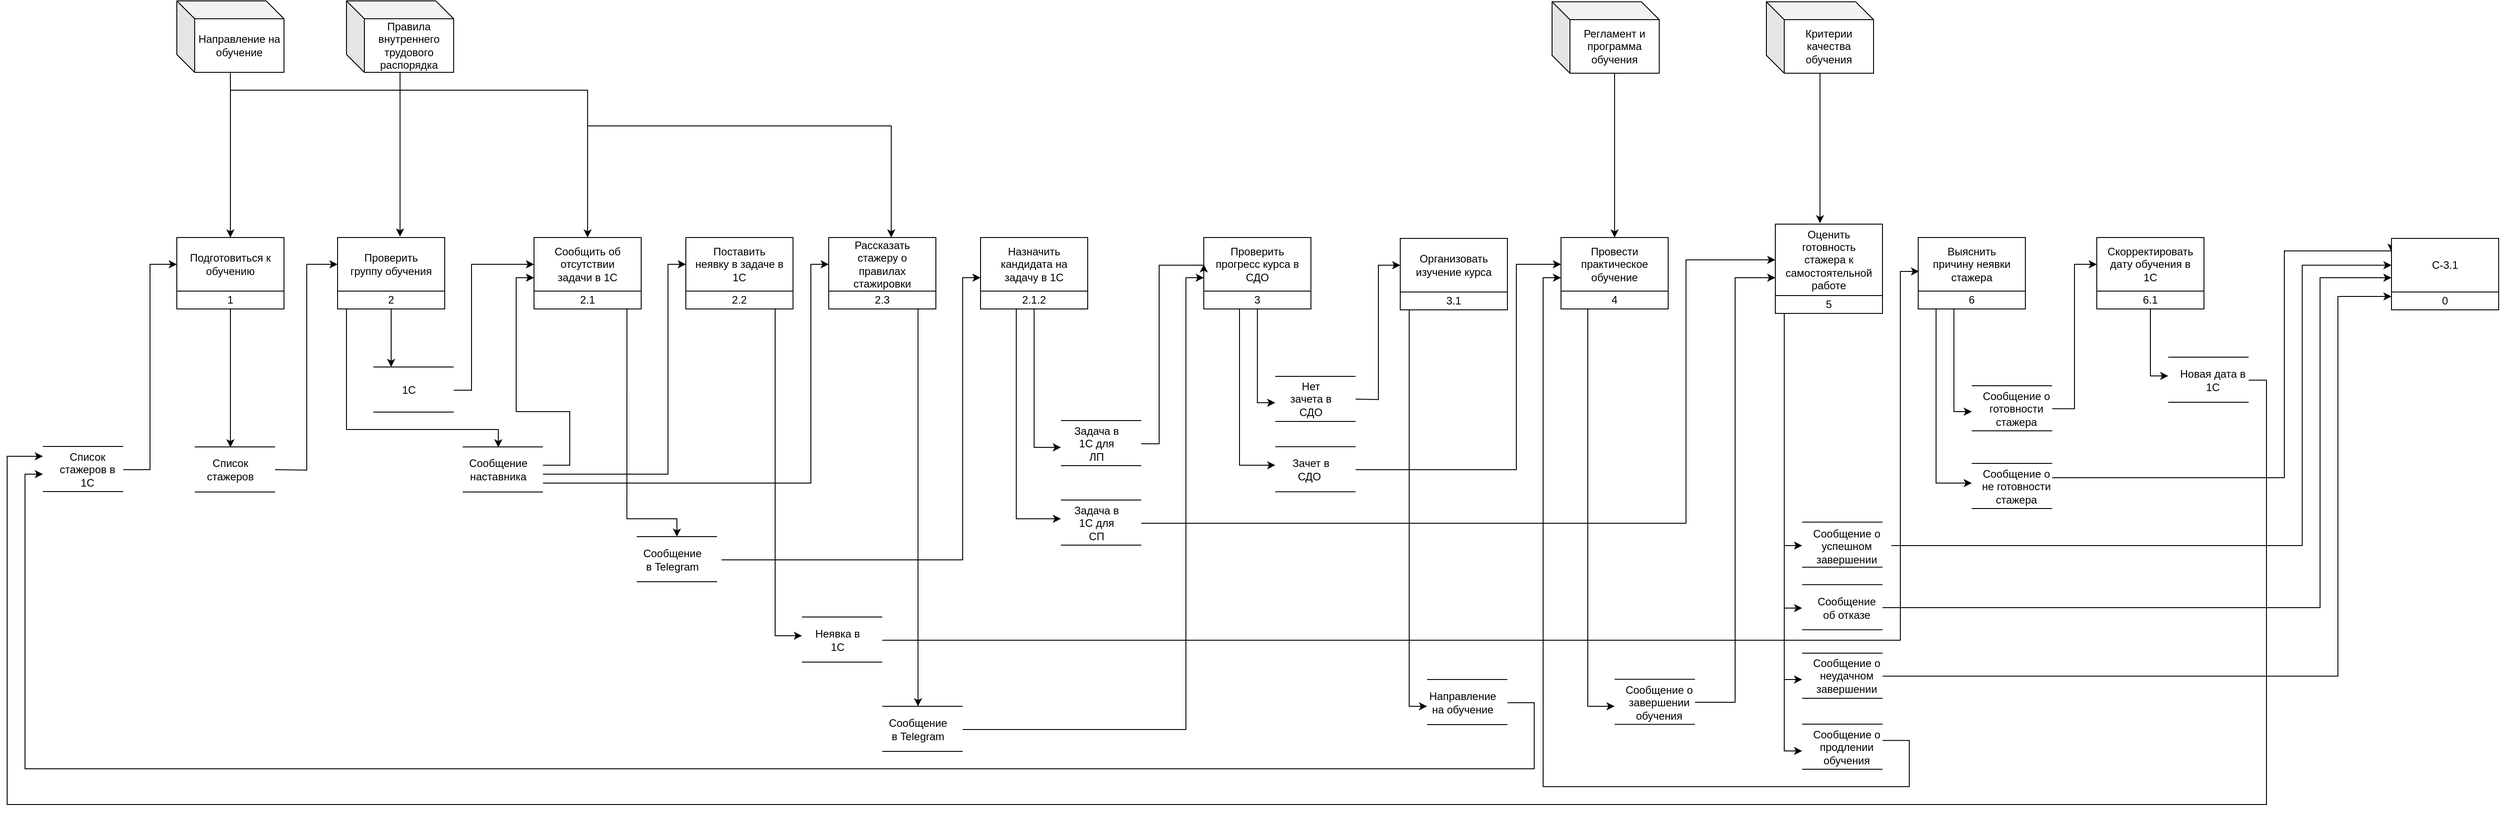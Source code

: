 <mxfile version="16.6.5" type="github">
  <diagram name="Page-1" id="b520641d-4fe3-3701-9064-5fc419738815">
    <mxGraphModel dx="2282" dy="735" grid="1" gridSize="10" guides="1" tooltips="1" connect="1" arrows="1" fold="1" page="1" pageScale="1" pageWidth="1100" pageHeight="850" background="none" math="0" shadow="0">
      <root>
        <mxCell id="0" />
        <mxCell id="1" parent="0" />
        <mxCell id="6F9IR-Z4LZiCtRojtN5O-6" value="" style="edgeStyle=orthogonalEdgeStyle;rounded=0;orthogonalLoop=1;jettySize=auto;html=1;entryX=0.5;entryY=0;entryDx=0;entryDy=0;" parent="1" source="6F9IR-Z4LZiCtRojtN5O-1" target="6F9IR-Z4LZiCtRojtN5O-7" edge="1">
          <mxGeometry relative="1" as="geometry">
            <mxPoint x="150" y="164" as="targetPoint" />
          </mxGeometry>
        </mxCell>
        <mxCell id="6F9IR-Z4LZiCtRojtN5O-1" value="Направление на обучение" style="shape=cube;whiteSpace=wrap;html=1;boundedLbl=1;backgroundOutline=1;darkOpacity=0.05;darkOpacity2=0.1;" parent="1" vertex="1">
          <mxGeometry x="90" y="40" width="120" height="80" as="geometry" />
        </mxCell>
        <mxCell id="6F9IR-Z4LZiCtRojtN5O-7" value="&#xa;&#xa;Подготовиться к&#xa;обучению&#xa;&#xa;" style="whiteSpace=wrap;html=1;" parent="1" vertex="1">
          <mxGeometry x="90" y="305" width="120" height="60" as="geometry" />
        </mxCell>
        <mxCell id="6F9IR-Z4LZiCtRojtN5O-97" value="" style="edgeStyle=orthogonalEdgeStyle;rounded=0;orthogonalLoop=1;jettySize=auto;html=1;" parent="1" source="6F9IR-Z4LZiCtRojtN5O-9" edge="1">
          <mxGeometry relative="1" as="geometry">
            <mxPoint x="150" y="540" as="targetPoint" />
          </mxGeometry>
        </mxCell>
        <mxCell id="6F9IR-Z4LZiCtRojtN5O-9" value="1" style="rounded=0;whiteSpace=wrap;html=1;" parent="1" vertex="1">
          <mxGeometry x="90" y="365" width="120" height="20" as="geometry" />
        </mxCell>
        <mxCell id="6F9IR-Z4LZiCtRojtN5O-10" value="&#xa;&#xa;Проверить&#xa;группу обучения&#xa;&#xa;" style="whiteSpace=wrap;html=1;" parent="1" vertex="1">
          <mxGeometry x="270" y="305" width="120" height="60" as="geometry" />
        </mxCell>
        <mxCell id="6F9IR-Z4LZiCtRojtN5O-117" value="" style="edgeStyle=orthogonalEdgeStyle;rounded=0;orthogonalLoop=1;jettySize=auto;html=1;" parent="1" source="6F9IR-Z4LZiCtRojtN5O-12" edge="1">
          <mxGeometry relative="1" as="geometry">
            <mxPoint x="450" y="540" as="targetPoint" />
            <Array as="points">
              <mxPoint x="280" y="520" />
              <mxPoint x="450" y="520" />
            </Array>
          </mxGeometry>
        </mxCell>
        <mxCell id="6F9IR-Z4LZiCtRojtN5O-123" value="" style="edgeStyle=orthogonalEdgeStyle;rounded=0;orthogonalLoop=1;jettySize=auto;html=1;" parent="1" source="6F9IR-Z4LZiCtRojtN5O-12" edge="1">
          <mxGeometry relative="1" as="geometry">
            <mxPoint x="330" y="450" as="targetPoint" />
          </mxGeometry>
        </mxCell>
        <mxCell id="6F9IR-Z4LZiCtRojtN5O-12" value="2" style="rounded=0;whiteSpace=wrap;html=1;" parent="1" vertex="1">
          <mxGeometry x="270" y="365" width="120" height="20" as="geometry" />
        </mxCell>
        <mxCell id="6F9IR-Z4LZiCtRojtN5O-13" value="&#xa;&#xa;Сообщить об&#xa;отсутствии&#xa;задачи в 1С&#xa;&#xa;" style="whiteSpace=wrap;html=1;" parent="1" vertex="1">
          <mxGeometry x="490" y="305" width="120" height="60" as="geometry" />
        </mxCell>
        <mxCell id="6F9IR-Z4LZiCtRojtN5O-132" value="" style="edgeStyle=orthogonalEdgeStyle;rounded=0;orthogonalLoop=1;jettySize=auto;html=1;exitX=0.867;exitY=0.95;exitDx=0;exitDy=0;exitPerimeter=0;" parent="1" source="6F9IR-Z4LZiCtRojtN5O-14" edge="1">
          <mxGeometry relative="1" as="geometry">
            <mxPoint x="650" y="640" as="targetPoint" />
            <Array as="points">
              <mxPoint x="594" y="620" />
              <mxPoint x="650" y="620" />
            </Array>
          </mxGeometry>
        </mxCell>
        <mxCell id="6F9IR-Z4LZiCtRojtN5O-14" value="2.1" style="rounded=0;whiteSpace=wrap;html=1;" parent="1" vertex="1">
          <mxGeometry x="490" y="365" width="120" height="20" as="geometry" />
        </mxCell>
        <mxCell id="6F9IR-Z4LZiCtRojtN5O-15" value="&#xa;&#xa;Поставить&#xa;неявку в задаче в&#xa;1С&#xa;&#xa;" style="whiteSpace=wrap;html=1;" parent="1" vertex="1">
          <mxGeometry x="660" y="305" width="120" height="60" as="geometry" />
        </mxCell>
        <mxCell id="6F9IR-Z4LZiCtRojtN5O-153" value="" style="edgeStyle=orthogonalEdgeStyle;rounded=0;orthogonalLoop=1;jettySize=auto;html=1;" parent="1" source="6F9IR-Z4LZiCtRojtN5O-16" edge="1">
          <mxGeometry relative="1" as="geometry">
            <mxPoint x="790" y="751" as="targetPoint" />
            <Array as="points">
              <mxPoint x="760" y="751" />
            </Array>
          </mxGeometry>
        </mxCell>
        <mxCell id="6F9IR-Z4LZiCtRojtN5O-16" value="2.2" style="rounded=0;whiteSpace=wrap;html=1;" parent="1" vertex="1">
          <mxGeometry x="660" y="365" width="120" height="20" as="geometry" />
        </mxCell>
        <mxCell id="6F9IR-Z4LZiCtRojtN5O-17" value="&#xa;&#xa;Рассказать&#xa;стажеру о&#xa;правилах&#xa;стажировки&#xa;&#xa;" style="whiteSpace=wrap;html=1;" parent="1" vertex="1">
          <mxGeometry x="820" y="305" width="120" height="60" as="geometry" />
        </mxCell>
        <mxCell id="6F9IR-Z4LZiCtRojtN5O-160" value="" style="edgeStyle=orthogonalEdgeStyle;rounded=0;orthogonalLoop=1;jettySize=auto;html=1;" parent="1" source="6F9IR-Z4LZiCtRojtN5O-18" edge="1">
          <mxGeometry relative="1" as="geometry">
            <mxPoint x="920" y="830" as="targetPoint" />
            <Array as="points">
              <mxPoint x="920" y="445" />
            </Array>
          </mxGeometry>
        </mxCell>
        <mxCell id="6F9IR-Z4LZiCtRojtN5O-18" value="2.3" style="rounded=0;whiteSpace=wrap;html=1;" parent="1" vertex="1">
          <mxGeometry x="820" y="365" width="120" height="20" as="geometry" />
        </mxCell>
        <mxCell id="6F9IR-Z4LZiCtRojtN5O-23" value="" style="edgeStyle=orthogonalEdgeStyle;rounded=0;orthogonalLoop=1;jettySize=auto;html=1;entryX=0.583;entryY=-0.017;entryDx=0;entryDy=0;entryPerimeter=0;" parent="1" source="6F9IR-Z4LZiCtRojtN5O-21" target="6F9IR-Z4LZiCtRojtN5O-10" edge="1">
          <mxGeometry relative="1" as="geometry">
            <mxPoint x="340" y="200" as="targetPoint" />
          </mxGeometry>
        </mxCell>
        <mxCell id="6F9IR-Z4LZiCtRojtN5O-21" value="Правила внутреннего трудового распорядка" style="shape=cube;whiteSpace=wrap;html=1;boundedLbl=1;backgroundOutline=1;darkOpacity=0.05;darkOpacity2=0.1;" parent="1" vertex="1">
          <mxGeometry x="280" y="40" width="120" height="80" as="geometry" />
        </mxCell>
        <mxCell id="6F9IR-Z4LZiCtRojtN5O-29" value="" style="edgeStyle=orthogonalEdgeStyle;rounded=0;orthogonalLoop=1;jettySize=auto;html=1;entryX=0.5;entryY=0;entryDx=0;entryDy=0;" parent="1" target="6F9IR-Z4LZiCtRojtN5O-13" edge="1">
          <mxGeometry relative="1" as="geometry">
            <mxPoint x="150" y="130" as="sourcePoint" />
            <mxPoint x="550" y="140" as="targetPoint" />
            <Array as="points">
              <mxPoint x="150" y="140" />
              <mxPoint x="550" y="140" />
            </Array>
          </mxGeometry>
        </mxCell>
        <mxCell id="6F9IR-Z4LZiCtRojtN5O-36" value="" style="edgeStyle=orthogonalEdgeStyle;rounded=0;orthogonalLoop=1;jettySize=auto;html=1;" parent="1" target="6F9IR-Z4LZiCtRojtN5O-17" edge="1">
          <mxGeometry relative="1" as="geometry">
            <mxPoint x="550" y="180" as="sourcePoint" />
            <mxPoint x="890" y="210" as="targetPoint" />
            <Array as="points">
              <mxPoint x="890" y="300" />
              <mxPoint x="890" y="300" />
            </Array>
          </mxGeometry>
        </mxCell>
        <mxCell id="6F9IR-Z4LZiCtRojtN5O-37" value="Назначить&lt;br&gt;кандидата на&lt;br&gt;задачу в 1С" style="whiteSpace=wrap;html=1;" parent="1" vertex="1">
          <mxGeometry x="990" y="305" width="120" height="60" as="geometry" />
        </mxCell>
        <mxCell id="6F9IR-Z4LZiCtRojtN5O-145" value="" style="edgeStyle=orthogonalEdgeStyle;rounded=0;orthogonalLoop=1;jettySize=auto;html=1;" parent="1" source="6F9IR-Z4LZiCtRojtN5O-40" edge="1">
          <mxGeometry relative="1" as="geometry">
            <mxPoint x="1080" y="540" as="targetPoint" />
            <Array as="points">
              <mxPoint x="1050" y="540" />
            </Array>
          </mxGeometry>
        </mxCell>
        <mxCell id="6F9IR-Z4LZiCtRojtN5O-147" value="" style="edgeStyle=orthogonalEdgeStyle;rounded=0;orthogonalLoop=1;jettySize=auto;html=1;" parent="1" source="6F9IR-Z4LZiCtRojtN5O-40" edge="1">
          <mxGeometry relative="1" as="geometry">
            <mxPoint x="1080" y="620" as="targetPoint" />
            <Array as="points">
              <mxPoint x="1030" y="620" />
            </Array>
          </mxGeometry>
        </mxCell>
        <mxCell id="6F9IR-Z4LZiCtRojtN5O-40" value="2.1.2" style="rounded=0;whiteSpace=wrap;html=1;" parent="1" vertex="1">
          <mxGeometry x="990" y="365" width="120" height="20" as="geometry" />
        </mxCell>
        <mxCell id="6F9IR-Z4LZiCtRojtN5O-45" value="&#xa;&#xa;Выяснить&#xa;причину неявки&#xa;стажера&#xa;&#xa;" style="whiteSpace=wrap;html=1;" parent="1" vertex="1">
          <mxGeometry x="2040" y="305" width="120" height="60" as="geometry" />
        </mxCell>
        <mxCell id="6F9IR-Z4LZiCtRojtN5O-204" value="" style="edgeStyle=orthogonalEdgeStyle;rounded=0;orthogonalLoop=1;jettySize=auto;html=1;" parent="1" source="6F9IR-Z4LZiCtRojtN5O-47" edge="1">
          <mxGeometry relative="1" as="geometry">
            <mxPoint x="2100" y="500" as="targetPoint" />
            <Array as="points">
              <mxPoint x="2080" y="500" />
            </Array>
          </mxGeometry>
        </mxCell>
        <mxCell id="6F9IR-Z4LZiCtRojtN5O-218" value="" style="edgeStyle=orthogonalEdgeStyle;rounded=0;orthogonalLoop=1;jettySize=auto;html=1;" parent="1" source="6F9IR-Z4LZiCtRojtN5O-47" edge="1">
          <mxGeometry relative="1" as="geometry">
            <mxPoint x="2100" y="580" as="targetPoint" />
            <Array as="points">
              <mxPoint x="2060" y="580" />
            </Array>
          </mxGeometry>
        </mxCell>
        <mxCell id="6F9IR-Z4LZiCtRojtN5O-47" value="6" style="rounded=0;whiteSpace=wrap;html=1;" parent="1" vertex="1">
          <mxGeometry x="2040" y="365" width="120" height="20" as="geometry" />
        </mxCell>
        <mxCell id="6F9IR-Z4LZiCtRojtN5O-51" value="Проверить&lt;br&gt;прогресс курса в&lt;br&gt;СДО" style="whiteSpace=wrap;html=1;" parent="1" vertex="1">
          <mxGeometry x="1240" y="305" width="120" height="60" as="geometry" />
        </mxCell>
        <mxCell id="6F9IR-Z4LZiCtRojtN5O-167" value="" style="edgeStyle=orthogonalEdgeStyle;rounded=0;orthogonalLoop=1;jettySize=auto;html=1;" parent="1" source="6F9IR-Z4LZiCtRojtN5O-53" edge="1">
          <mxGeometry relative="1" as="geometry">
            <mxPoint x="1320" y="490" as="targetPoint" />
            <Array as="points">
              <mxPoint x="1300" y="490" />
            </Array>
          </mxGeometry>
        </mxCell>
        <mxCell id="6F9IR-Z4LZiCtRojtN5O-176" value="" style="edgeStyle=orthogonalEdgeStyle;rounded=0;orthogonalLoop=1;jettySize=auto;html=1;" parent="1" source="6F9IR-Z4LZiCtRojtN5O-53" edge="1">
          <mxGeometry relative="1" as="geometry">
            <mxPoint x="1320" y="560" as="targetPoint" />
            <Array as="points">
              <mxPoint x="1280" y="560" />
            </Array>
          </mxGeometry>
        </mxCell>
        <mxCell id="6F9IR-Z4LZiCtRojtN5O-53" value="3" style="rounded=0;whiteSpace=wrap;html=1;" parent="1" vertex="1">
          <mxGeometry x="1240" y="365" width="120" height="20" as="geometry" />
        </mxCell>
        <mxCell id="6F9IR-Z4LZiCtRojtN5O-62" value="&#xa;&#xa;Оценить&#xa;готовность&#xa;стажера к&#xa;самостоятельной&#xa;работе&#xa;&#xa;" style="whiteSpace=wrap;html=1;" parent="1" vertex="1">
          <mxGeometry x="1880" y="290" width="120" height="80" as="geometry" />
        </mxCell>
        <mxCell id="6F9IR-Z4LZiCtRojtN5O-196" value="" style="edgeStyle=orthogonalEdgeStyle;rounded=0;orthogonalLoop=1;jettySize=auto;html=1;" parent="1" source="6F9IR-Z4LZiCtRojtN5O-64" edge="1">
          <mxGeometry relative="1" as="geometry">
            <mxPoint x="1910" y="880" as="targetPoint" />
            <Array as="points">
              <mxPoint x="1890" y="880" />
            </Array>
          </mxGeometry>
        </mxCell>
        <mxCell id="6F9IR-Z4LZiCtRojtN5O-64" value="5" style="rounded=0;whiteSpace=wrap;html=1;" parent="1" vertex="1">
          <mxGeometry x="1880" y="370" width="120" height="20" as="geometry" />
        </mxCell>
        <mxCell id="6F9IR-Z4LZiCtRojtN5O-69" value="" style="edgeStyle=orthogonalEdgeStyle;rounded=0;orthogonalLoop=1;jettySize=auto;html=1;entryX=0.417;entryY=-0.012;entryDx=0;entryDy=0;entryPerimeter=0;" parent="1" source="6F9IR-Z4LZiCtRojtN5O-67" target="6F9IR-Z4LZiCtRojtN5O-62" edge="1">
          <mxGeometry relative="1" as="geometry">
            <mxPoint x="1930" y="211" as="targetPoint" />
          </mxGeometry>
        </mxCell>
        <mxCell id="6F9IR-Z4LZiCtRojtN5O-67" value="Критерии качества обучения" style="shape=cube;whiteSpace=wrap;boundedLbl=1;backgroundOutline=1;darkOpacity=0.05;darkOpacity2=0.1;" parent="1" vertex="1">
          <mxGeometry x="1870" y="41" width="120" height="80" as="geometry" />
        </mxCell>
        <mxCell id="6F9IR-Z4LZiCtRojtN5O-70" value="&#xa;&#xa;Провести&#xa;практическое&#xa;обучение&#xa;&#xa;" style="whiteSpace=wrap;html=1;" parent="1" vertex="1">
          <mxGeometry x="1640" y="305" width="120" height="60" as="geometry" />
        </mxCell>
        <mxCell id="6F9IR-Z4LZiCtRojtN5O-189" value="" style="edgeStyle=orthogonalEdgeStyle;rounded=0;orthogonalLoop=1;jettySize=auto;html=1;" parent="1" source="6F9IR-Z4LZiCtRojtN5O-72" edge="1">
          <mxGeometry relative="1" as="geometry">
            <mxPoint x="1700" y="830" as="targetPoint" />
            <Array as="points">
              <mxPoint x="1670" y="830" />
            </Array>
          </mxGeometry>
        </mxCell>
        <mxCell id="6F9IR-Z4LZiCtRojtN5O-72" value="4" style="rounded=0;whiteSpace=wrap;html=1;" parent="1" vertex="1">
          <mxGeometry x="1640" y="365" width="120" height="20" as="geometry" />
        </mxCell>
        <mxCell id="6F9IR-Z4LZiCtRojtN5O-77" value="" style="edgeStyle=orthogonalEdgeStyle;rounded=0;orthogonalLoop=1;jettySize=auto;html=1;" parent="1" source="6F9IR-Z4LZiCtRojtN5O-75" target="6F9IR-Z4LZiCtRojtN5O-70" edge="1">
          <mxGeometry relative="1" as="geometry">
            <mxPoint x="1690" y="260" as="targetPoint" />
            <Array as="points">
              <mxPoint x="1700" y="170" />
              <mxPoint x="1700" y="170" />
            </Array>
          </mxGeometry>
        </mxCell>
        <mxCell id="6F9IR-Z4LZiCtRojtN5O-75" value="Регламент и программа обучения" style="shape=cube;whiteSpace=wrap;boundedLbl=1;backgroundOutline=1;darkOpacity=0.05;darkOpacity2=0.1;" parent="1" vertex="1">
          <mxGeometry x="1630" y="41" width="120" height="80" as="geometry" />
        </mxCell>
        <mxCell id="6F9IR-Z4LZiCtRojtN5O-78" value="&#xa;&#xa;Организовать&#xa;изучение курса&#xa;&#xa;" style="whiteSpace=wrap;html=1;" parent="1" vertex="1">
          <mxGeometry x="1460" y="306" width="120" height="60" as="geometry" />
        </mxCell>
        <mxCell id="6F9IR-Z4LZiCtRojtN5O-185" value="" style="edgeStyle=orthogonalEdgeStyle;rounded=0;orthogonalLoop=1;jettySize=auto;html=1;" parent="1" source="6F9IR-Z4LZiCtRojtN5O-80" edge="1">
          <mxGeometry relative="1" as="geometry">
            <mxPoint x="1490" y="830" as="targetPoint" />
            <Array as="points">
              <mxPoint x="1470" y="830" />
            </Array>
          </mxGeometry>
        </mxCell>
        <mxCell id="6F9IR-Z4LZiCtRojtN5O-80" value="3.1" style="rounded=0;whiteSpace=wrap;html=1;" parent="1" vertex="1">
          <mxGeometry x="1460" y="366" width="120" height="20" as="geometry" />
        </mxCell>
        <mxCell id="6F9IR-Z4LZiCtRojtN5O-89" value="Скорректировать&lt;br&gt;дату обучения в&lt;br&gt;1С" style="whiteSpace=wrap;html=1;" parent="1" vertex="1">
          <mxGeometry x="2240" y="305" width="120" height="60" as="geometry" />
        </mxCell>
        <mxCell id="6F9IR-Z4LZiCtRojtN5O-220" value="" style="edgeStyle=orthogonalEdgeStyle;rounded=0;orthogonalLoop=1;jettySize=auto;html=1;" parent="1" source="6F9IR-Z4LZiCtRojtN5O-91" edge="1">
          <mxGeometry relative="1" as="geometry">
            <mxPoint x="2320" y="460" as="targetPoint" />
            <Array as="points">
              <mxPoint x="2300" y="460" />
            </Array>
          </mxGeometry>
        </mxCell>
        <mxCell id="6F9IR-Z4LZiCtRojtN5O-91" value="6.1" style="rounded=0;whiteSpace=wrap;html=1;" parent="1" vertex="1">
          <mxGeometry x="2240" y="365" width="120" height="20" as="geometry" />
        </mxCell>
        <mxCell id="6F9IR-Z4LZiCtRojtN5O-98" value="" style="endArrow=none;html=1;rounded=0;" parent="1" edge="1">
          <mxGeometry width="50" height="50" relative="1" as="geometry">
            <mxPoint x="110" y="539.5" as="sourcePoint" />
            <mxPoint x="200" y="539.5" as="targetPoint" />
          </mxGeometry>
        </mxCell>
        <mxCell id="6F9IR-Z4LZiCtRojtN5O-101" value="" style="endArrow=none;html=1;rounded=0;" parent="1" edge="1">
          <mxGeometry width="50" height="50" relative="1" as="geometry">
            <mxPoint x="110" y="590" as="sourcePoint" />
            <mxPoint x="200" y="590" as="targetPoint" />
          </mxGeometry>
        </mxCell>
        <mxCell id="6F9IR-Z4LZiCtRojtN5O-104" value="" style="edgeStyle=orthogonalEdgeStyle;rounded=0;orthogonalLoop=1;jettySize=auto;html=1;entryX=0;entryY=0.5;entryDx=0;entryDy=0;" parent="1" target="6F9IR-Z4LZiCtRojtN5O-10" edge="1">
          <mxGeometry relative="1" as="geometry">
            <mxPoint x="200" y="565" as="sourcePoint" />
            <mxPoint x="230" y="565" as="targetPoint" />
          </mxGeometry>
        </mxCell>
        <mxCell id="6F9IR-Z4LZiCtRojtN5O-102" value="Список стажеров" style="text;html=1;strokeColor=none;fillColor=none;align=center;verticalAlign=middle;whiteSpace=wrap;rounded=0;" parent="1" vertex="1">
          <mxGeometry x="120" y="550" width="60" height="30" as="geometry" />
        </mxCell>
        <mxCell id="6F9IR-Z4LZiCtRojtN5O-107" value="" style="endArrow=none;html=1;rounded=0;" parent="1" edge="1">
          <mxGeometry width="50" height="50" relative="1" as="geometry">
            <mxPoint x="410" y="539.5" as="sourcePoint" />
            <mxPoint x="500" y="539.5" as="targetPoint" />
          </mxGeometry>
        </mxCell>
        <mxCell id="6F9IR-Z4LZiCtRojtN5O-108" value="" style="endArrow=none;html=1;rounded=0;" parent="1" edge="1">
          <mxGeometry width="50" height="50" relative="1" as="geometry">
            <mxPoint x="410" y="590" as="sourcePoint" />
            <mxPoint x="500" y="590" as="targetPoint" />
          </mxGeometry>
        </mxCell>
        <mxCell id="6F9IR-Z4LZiCtRojtN5O-119" value="" style="edgeStyle=orthogonalEdgeStyle;rounded=0;orthogonalLoop=1;jettySize=auto;html=1;entryX=0;entryY=0.5;entryDx=0;entryDy=0;" parent="1" target="6F9IR-Z4LZiCtRojtN5O-17" edge="1">
          <mxGeometry relative="1" as="geometry">
            <mxPoint x="500" y="580" as="sourcePoint" />
            <mxPoint x="880" y="410" as="targetPoint" />
            <Array as="points">
              <mxPoint x="800" y="580" />
              <mxPoint x="800" y="335" />
            </Array>
          </mxGeometry>
        </mxCell>
        <mxCell id="6F9IR-Z4LZiCtRojtN5O-121" value="" style="edgeStyle=orthogonalEdgeStyle;rounded=0;orthogonalLoop=1;jettySize=auto;html=1;entryX=0;entryY=0.5;entryDx=0;entryDy=0;" parent="1" target="6F9IR-Z4LZiCtRojtN5O-15" edge="1">
          <mxGeometry relative="1" as="geometry">
            <mxPoint x="500" y="570" as="sourcePoint" />
            <mxPoint x="430" y="564" as="targetPoint" />
            <Array as="points">
              <mxPoint x="640" y="570" />
              <mxPoint x="640" y="335" />
            </Array>
          </mxGeometry>
        </mxCell>
        <mxCell id="6F9IR-Z4LZiCtRojtN5O-127" value="" style="edgeStyle=orthogonalEdgeStyle;rounded=0;orthogonalLoop=1;jettySize=auto;html=1;entryX=0;entryY=0.75;entryDx=0;entryDy=0;" parent="1" target="6F9IR-Z4LZiCtRojtN5O-13" edge="1">
          <mxGeometry relative="1" as="geometry">
            <mxPoint x="500" y="560" as="sourcePoint" />
            <mxPoint x="580" y="385" as="targetPoint" />
            <Array as="points">
              <mxPoint x="530" y="560" />
              <mxPoint x="530" y="500" />
              <mxPoint x="470" y="500" />
              <mxPoint x="470" y="350" />
            </Array>
          </mxGeometry>
        </mxCell>
        <mxCell id="6F9IR-Z4LZiCtRojtN5O-109" value="Сообщение наставника" style="text;html=1;strokeColor=none;fillColor=none;align=center;verticalAlign=middle;whiteSpace=wrap;rounded=0;" parent="1" vertex="1">
          <mxGeometry x="420" y="550" width="60" height="30" as="geometry" />
        </mxCell>
        <mxCell id="6F9IR-Z4LZiCtRojtN5O-110" value="" style="endArrow=none;html=1;rounded=0;" parent="1" edge="1">
          <mxGeometry width="50" height="50" relative="1" as="geometry">
            <mxPoint x="310" y="450" as="sourcePoint" />
            <mxPoint x="400" y="450" as="targetPoint" />
          </mxGeometry>
        </mxCell>
        <mxCell id="6F9IR-Z4LZiCtRojtN5O-111" value="" style="endArrow=none;html=1;rounded=0;" parent="1" edge="1">
          <mxGeometry width="50" height="50" relative="1" as="geometry">
            <mxPoint x="310" y="500.5" as="sourcePoint" />
            <mxPoint x="400" y="500.5" as="targetPoint" />
          </mxGeometry>
        </mxCell>
        <mxCell id="6F9IR-Z4LZiCtRojtN5O-125" value="" style="edgeStyle=orthogonalEdgeStyle;rounded=0;orthogonalLoop=1;jettySize=auto;html=1;entryX=0;entryY=0.5;entryDx=0;entryDy=0;" parent="1" target="6F9IR-Z4LZiCtRojtN5O-13" edge="1">
          <mxGeometry relative="1" as="geometry">
            <mxPoint x="400" y="476" as="sourcePoint" />
            <mxPoint x="430" y="475.5" as="targetPoint" />
            <Array as="points">
              <mxPoint x="420" y="476" />
              <mxPoint x="420" y="335" />
            </Array>
          </mxGeometry>
        </mxCell>
        <mxCell id="6F9IR-Z4LZiCtRojtN5O-112" value="1С" style="text;html=1;strokeColor=none;fillColor=none;align=center;verticalAlign=middle;whiteSpace=wrap;rounded=0;" parent="1" vertex="1">
          <mxGeometry x="320" y="460.5" width="60" height="30" as="geometry" />
        </mxCell>
        <mxCell id="6F9IR-Z4LZiCtRojtN5O-128" value="" style="endArrow=none;html=1;rounded=0;" parent="1" edge="1">
          <mxGeometry width="50" height="50" relative="1" as="geometry">
            <mxPoint x="605" y="640" as="sourcePoint" />
            <mxPoint x="695" y="640" as="targetPoint" />
          </mxGeometry>
        </mxCell>
        <mxCell id="6F9IR-Z4LZiCtRojtN5O-129" value="" style="endArrow=none;html=1;rounded=0;" parent="1" edge="1">
          <mxGeometry width="50" height="50" relative="1" as="geometry">
            <mxPoint x="605" y="690.5" as="sourcePoint" />
            <mxPoint x="695" y="690.5" as="targetPoint" />
          </mxGeometry>
        </mxCell>
        <mxCell id="6F9IR-Z4LZiCtRojtN5O-135" value="" style="edgeStyle=orthogonalEdgeStyle;rounded=0;orthogonalLoop=1;jettySize=auto;html=1;entryX=0;entryY=0.75;entryDx=0;entryDy=0;" parent="1" target="6F9IR-Z4LZiCtRojtN5O-37" edge="1">
          <mxGeometry relative="1" as="geometry">
            <mxPoint x="700" y="666" as="sourcePoint" />
            <mxPoint x="725" y="665.5" as="targetPoint" />
            <Array as="points">
              <mxPoint x="970" y="666" />
              <mxPoint x="970" y="350" />
            </Array>
          </mxGeometry>
        </mxCell>
        <mxCell id="6F9IR-Z4LZiCtRojtN5O-130" value="Сообщение в Telegram" style="text;html=1;strokeColor=none;fillColor=none;align=center;verticalAlign=middle;whiteSpace=wrap;rounded=0;" parent="1" vertex="1">
          <mxGeometry x="615" y="650.5" width="60" height="30" as="geometry" />
        </mxCell>
        <mxCell id="6F9IR-Z4LZiCtRojtN5O-138" value="" style="endArrow=none;html=1;rounded=0;" parent="1" edge="1">
          <mxGeometry width="50" height="50" relative="1" as="geometry">
            <mxPoint x="1080" y="510" as="sourcePoint" />
            <mxPoint x="1170" y="510" as="targetPoint" />
          </mxGeometry>
        </mxCell>
        <mxCell id="6F9IR-Z4LZiCtRojtN5O-139" value="" style="endArrow=none;html=1;rounded=0;" parent="1" edge="1">
          <mxGeometry width="50" height="50" relative="1" as="geometry">
            <mxPoint x="1080" y="560.5" as="sourcePoint" />
            <mxPoint x="1170" y="560.5" as="targetPoint" />
          </mxGeometry>
        </mxCell>
        <mxCell id="6F9IR-Z4LZiCtRojtN5O-149" value="" style="edgeStyle=orthogonalEdgeStyle;rounded=0;orthogonalLoop=1;jettySize=auto;html=1;entryX=0;entryY=0.5;entryDx=0;entryDy=0;" parent="1" target="6F9IR-Z4LZiCtRojtN5O-51" edge="1">
          <mxGeometry relative="1" as="geometry">
            <mxPoint x="1170" y="536" as="sourcePoint" />
            <mxPoint x="1200" y="535.5" as="targetPoint" />
            <Array as="points">
              <mxPoint x="1190" y="536" />
              <mxPoint x="1190" y="336" />
            </Array>
          </mxGeometry>
        </mxCell>
        <mxCell id="6F9IR-Z4LZiCtRojtN5O-140" value="Задача в 1C для ЛП" style="text;html=1;strokeColor=none;fillColor=none;align=center;verticalAlign=middle;whiteSpace=wrap;rounded=0;" parent="1" vertex="1">
          <mxGeometry x="1090" y="520.5" width="60" height="30" as="geometry" />
        </mxCell>
        <mxCell id="6F9IR-Z4LZiCtRojtN5O-141" value="" style="endArrow=none;html=1;rounded=0;" parent="1" edge="1">
          <mxGeometry width="50" height="50" relative="1" as="geometry">
            <mxPoint x="1080" y="599" as="sourcePoint" />
            <mxPoint x="1170" y="599" as="targetPoint" />
          </mxGeometry>
        </mxCell>
        <mxCell id="6F9IR-Z4LZiCtRojtN5O-142" value="" style="endArrow=none;html=1;rounded=0;" parent="1" edge="1">
          <mxGeometry width="50" height="50" relative="1" as="geometry">
            <mxPoint x="1080" y="649.5" as="sourcePoint" />
            <mxPoint x="1170" y="649.5" as="targetPoint" />
          </mxGeometry>
        </mxCell>
        <mxCell id="6F9IR-Z4LZiCtRojtN5O-151" value="" style="edgeStyle=orthogonalEdgeStyle;rounded=0;orthogonalLoop=1;jettySize=auto;html=1;entryX=0;entryY=0.5;entryDx=0;entryDy=0;" parent="1" target="6F9IR-Z4LZiCtRojtN5O-62" edge="1">
          <mxGeometry relative="1" as="geometry">
            <mxPoint x="1170" y="625" as="sourcePoint" />
            <mxPoint x="1200" y="624.5" as="targetPoint" />
            <Array as="points">
              <mxPoint x="1780" y="625" />
              <mxPoint x="1780" y="330" />
            </Array>
          </mxGeometry>
        </mxCell>
        <mxCell id="6F9IR-Z4LZiCtRojtN5O-143" value="Задача в 1C для СП" style="text;html=1;strokeColor=none;fillColor=none;align=center;verticalAlign=middle;whiteSpace=wrap;rounded=0;" parent="1" vertex="1">
          <mxGeometry x="1090" y="609.5" width="60" height="30" as="geometry" />
        </mxCell>
        <mxCell id="6F9IR-Z4LZiCtRojtN5O-154" value="" style="endArrow=none;html=1;rounded=0;" parent="1" edge="1">
          <mxGeometry width="50" height="50" relative="1" as="geometry">
            <mxPoint x="790" y="730" as="sourcePoint" />
            <mxPoint x="880" y="730" as="targetPoint" />
          </mxGeometry>
        </mxCell>
        <mxCell id="6F9IR-Z4LZiCtRojtN5O-155" value="" style="endArrow=none;html=1;rounded=0;" parent="1" edge="1">
          <mxGeometry width="50" height="50" relative="1" as="geometry">
            <mxPoint x="790" y="780.5" as="sourcePoint" />
            <mxPoint x="880" y="780.5" as="targetPoint" />
          </mxGeometry>
        </mxCell>
        <mxCell id="6F9IR-Z4LZiCtRojtN5O-158" value="" style="edgeStyle=orthogonalEdgeStyle;rounded=0;orthogonalLoop=1;jettySize=auto;html=1;entryX=0.008;entryY=0.633;entryDx=0;entryDy=0;entryPerimeter=0;" parent="1" target="6F9IR-Z4LZiCtRojtN5O-45" edge="1">
          <mxGeometry relative="1" as="geometry">
            <mxPoint x="880" y="756" as="sourcePoint" />
            <mxPoint x="910" y="755.5" as="targetPoint" />
            <Array as="points">
              <mxPoint x="2020" y="756" />
              <mxPoint x="2020" y="343" />
            </Array>
          </mxGeometry>
        </mxCell>
        <mxCell id="6F9IR-Z4LZiCtRojtN5O-156" value="Неявка в 1C" style="text;html=1;strokeColor=none;fillColor=none;align=center;verticalAlign=middle;whiteSpace=wrap;rounded=0;" parent="1" vertex="1">
          <mxGeometry x="800" y="740.5" width="60" height="30" as="geometry" />
        </mxCell>
        <mxCell id="6F9IR-Z4LZiCtRojtN5O-161" value="" style="endArrow=none;html=1;rounded=0;" parent="1" edge="1">
          <mxGeometry width="50" height="50" relative="1" as="geometry">
            <mxPoint x="880" y="830" as="sourcePoint" />
            <mxPoint x="970" y="830" as="targetPoint" />
          </mxGeometry>
        </mxCell>
        <mxCell id="6F9IR-Z4LZiCtRojtN5O-162" value="" style="endArrow=none;html=1;rounded=0;" parent="1" edge="1">
          <mxGeometry width="50" height="50" relative="1" as="geometry">
            <mxPoint x="880" y="880.5" as="sourcePoint" />
            <mxPoint x="970" y="880.5" as="targetPoint" />
          </mxGeometry>
        </mxCell>
        <mxCell id="6F9IR-Z4LZiCtRojtN5O-165" value="" style="edgeStyle=orthogonalEdgeStyle;rounded=0;orthogonalLoop=1;jettySize=auto;html=1;entryX=0;entryY=0.75;entryDx=0;entryDy=0;" parent="1" target="6F9IR-Z4LZiCtRojtN5O-51" edge="1">
          <mxGeometry relative="1" as="geometry">
            <mxPoint x="970" y="856" as="sourcePoint" />
            <mxPoint x="1000" y="855.5" as="targetPoint" />
            <Array as="points">
              <mxPoint x="1220" y="856" />
              <mxPoint x="1220" y="350" />
            </Array>
          </mxGeometry>
        </mxCell>
        <mxCell id="6F9IR-Z4LZiCtRojtN5O-163" value="Сообщение в Telegram" style="text;html=1;strokeColor=none;fillColor=none;align=center;verticalAlign=middle;whiteSpace=wrap;rounded=0;" parent="1" vertex="1">
          <mxGeometry x="890" y="840.5" width="60" height="30" as="geometry" />
        </mxCell>
        <mxCell id="6F9IR-Z4LZiCtRojtN5O-168" value="" style="endArrow=none;html=1;rounded=0;" parent="1" edge="1">
          <mxGeometry width="50" height="50" relative="1" as="geometry">
            <mxPoint x="1320" y="460.5" as="sourcePoint" />
            <mxPoint x="1410" y="460.5" as="targetPoint" />
          </mxGeometry>
        </mxCell>
        <mxCell id="6F9IR-Z4LZiCtRojtN5O-169" value="" style="endArrow=none;html=1;rounded=0;" parent="1" edge="1">
          <mxGeometry width="50" height="50" relative="1" as="geometry">
            <mxPoint x="1320" y="511" as="sourcePoint" />
            <mxPoint x="1410" y="511" as="targetPoint" />
          </mxGeometry>
        </mxCell>
        <mxCell id="6F9IR-Z4LZiCtRojtN5O-178" value="" style="edgeStyle=orthogonalEdgeStyle;rounded=0;orthogonalLoop=1;jettySize=auto;html=1;entryX=0;entryY=0.5;entryDx=0;entryDy=0;" parent="1" target="6F9IR-Z4LZiCtRojtN5O-78" edge="1">
          <mxGeometry relative="1" as="geometry">
            <mxPoint x="1410" y="486" as="sourcePoint" />
            <mxPoint x="1440" y="486" as="targetPoint" />
          </mxGeometry>
        </mxCell>
        <mxCell id="6F9IR-Z4LZiCtRojtN5O-170" value="Нет зачета в СДО" style="text;html=1;strokeColor=none;fillColor=none;align=center;verticalAlign=middle;whiteSpace=wrap;rounded=0;" parent="1" vertex="1">
          <mxGeometry x="1330" y="471" width="60" height="30" as="geometry" />
        </mxCell>
        <mxCell id="6F9IR-Z4LZiCtRojtN5O-172" value="" style="endArrow=none;html=1;rounded=0;" parent="1" edge="1">
          <mxGeometry width="50" height="50" relative="1" as="geometry">
            <mxPoint x="1320" y="539.25" as="sourcePoint" />
            <mxPoint x="1410" y="539.25" as="targetPoint" />
          </mxGeometry>
        </mxCell>
        <mxCell id="6F9IR-Z4LZiCtRojtN5O-173" value="" style="endArrow=none;html=1;rounded=0;" parent="1" edge="1">
          <mxGeometry width="50" height="50" relative="1" as="geometry">
            <mxPoint x="1320" y="589.75" as="sourcePoint" />
            <mxPoint x="1410" y="589.75" as="targetPoint" />
          </mxGeometry>
        </mxCell>
        <mxCell id="6F9IR-Z4LZiCtRojtN5O-180" value="" style="edgeStyle=orthogonalEdgeStyle;rounded=0;orthogonalLoop=1;jettySize=auto;html=1;entryX=0;entryY=0.5;entryDx=0;entryDy=0;" parent="1" target="6F9IR-Z4LZiCtRojtN5O-70" edge="1">
          <mxGeometry relative="1" as="geometry">
            <mxPoint x="1410" y="565" as="sourcePoint" />
            <mxPoint x="1640" y="565" as="targetPoint" />
            <Array as="points">
              <mxPoint x="1590" y="565" />
              <mxPoint x="1590" y="335" />
            </Array>
          </mxGeometry>
        </mxCell>
        <mxCell id="6F9IR-Z4LZiCtRojtN5O-174" value="Зачет в СДО&amp;nbsp;" style="text;html=1;strokeColor=none;fillColor=none;align=center;verticalAlign=middle;whiteSpace=wrap;rounded=0;" parent="1" vertex="1">
          <mxGeometry x="1330" y="549.75" width="60" height="30" as="geometry" />
        </mxCell>
        <mxCell id="6F9IR-Z4LZiCtRojtN5O-181" value="" style="endArrow=none;html=1;rounded=0;" parent="1" edge="1">
          <mxGeometry width="50" height="50" relative="1" as="geometry">
            <mxPoint x="1490" y="800" as="sourcePoint" />
            <mxPoint x="1580" y="800" as="targetPoint" />
          </mxGeometry>
        </mxCell>
        <mxCell id="6F9IR-Z4LZiCtRojtN5O-182" value="" style="endArrow=none;html=1;rounded=0;" parent="1" edge="1">
          <mxGeometry width="50" height="50" relative="1" as="geometry">
            <mxPoint x="1490" y="850.5" as="sourcePoint" />
            <mxPoint x="1580" y="850.5" as="targetPoint" />
          </mxGeometry>
        </mxCell>
        <mxCell id="6F9IR-Z4LZiCtRojtN5O-187" value="" style="edgeStyle=orthogonalEdgeStyle;rounded=0;orthogonalLoop=1;jettySize=auto;html=1;" parent="1" edge="1">
          <mxGeometry relative="1" as="geometry">
            <mxPoint x="1580" y="826" as="sourcePoint" />
            <mxPoint x="-60" y="570" as="targetPoint" />
            <Array as="points">
              <mxPoint x="1610" y="826" />
              <mxPoint x="1610" y="900" />
              <mxPoint x="-80" y="900" />
              <mxPoint x="-80" y="570" />
            </Array>
          </mxGeometry>
        </mxCell>
        <mxCell id="6F9IR-Z4LZiCtRojtN5O-183" value="Направление на обучение" style="text;html=1;strokeColor=none;fillColor=none;align=center;verticalAlign=middle;whiteSpace=wrap;rounded=0;" parent="1" vertex="1">
          <mxGeometry x="1500" y="810.5" width="60" height="30" as="geometry" />
        </mxCell>
        <mxCell id="6F9IR-Z4LZiCtRojtN5O-190" value="" style="endArrow=none;html=1;rounded=0;" parent="1" edge="1">
          <mxGeometry width="50" height="50" relative="1" as="geometry">
            <mxPoint x="1700" y="799.75" as="sourcePoint" />
            <mxPoint x="1790" y="799.75" as="targetPoint" />
          </mxGeometry>
        </mxCell>
        <mxCell id="6F9IR-Z4LZiCtRojtN5O-191" value="" style="endArrow=none;html=1;rounded=0;" parent="1" edge="1">
          <mxGeometry width="50" height="50" relative="1" as="geometry">
            <mxPoint x="1700" y="850.25" as="sourcePoint" />
            <mxPoint x="1790" y="850.25" as="targetPoint" />
          </mxGeometry>
        </mxCell>
        <mxCell id="6F9IR-Z4LZiCtRojtN5O-194" value="" style="edgeStyle=orthogonalEdgeStyle;rounded=0;orthogonalLoop=1;jettySize=auto;html=1;entryX=0;entryY=0.75;entryDx=0;entryDy=0;" parent="1" source="6F9IR-Z4LZiCtRojtN5O-192" target="6F9IR-Z4LZiCtRojtN5O-62" edge="1">
          <mxGeometry relative="1" as="geometry">
            <mxPoint x="1850" y="825.5" as="targetPoint" />
          </mxGeometry>
        </mxCell>
        <mxCell id="6F9IR-Z4LZiCtRojtN5O-192" value="Сообщение о завершении обучения" style="text;html=1;strokeColor=none;fillColor=none;align=center;verticalAlign=middle;whiteSpace=wrap;rounded=0;" parent="1" vertex="1">
          <mxGeometry x="1710" y="810.5" width="80" height="30" as="geometry" />
        </mxCell>
        <mxCell id="6F9IR-Z4LZiCtRojtN5O-198" value="" style="endArrow=none;html=1;rounded=0;" parent="1" edge="1">
          <mxGeometry width="50" height="50" relative="1" as="geometry">
            <mxPoint x="1910" y="850" as="sourcePoint" />
            <mxPoint x="2000" y="850" as="targetPoint" />
          </mxGeometry>
        </mxCell>
        <mxCell id="6F9IR-Z4LZiCtRojtN5O-199" value="" style="endArrow=none;html=1;rounded=0;" parent="1" edge="1">
          <mxGeometry width="50" height="50" relative="1" as="geometry">
            <mxPoint x="1910" y="900.5" as="sourcePoint" />
            <mxPoint x="2000" y="900.5" as="targetPoint" />
          </mxGeometry>
        </mxCell>
        <mxCell id="6F9IR-Z4LZiCtRojtN5O-202" value="" style="edgeStyle=orthogonalEdgeStyle;rounded=0;orthogonalLoop=1;jettySize=auto;html=1;entryX=0;entryY=0.75;entryDx=0;entryDy=0;exitX=1;exitY=0.25;exitDx=0;exitDy=0;" parent="1" source="6F9IR-Z4LZiCtRojtN5O-200" target="6F9IR-Z4LZiCtRojtN5O-70" edge="1">
          <mxGeometry relative="1" as="geometry">
            <mxPoint x="2060" y="825.5" as="targetPoint" />
            <Array as="points">
              <mxPoint x="2030" y="868" />
              <mxPoint x="2030" y="920" />
              <mxPoint x="1620" y="920" />
              <mxPoint x="1620" y="350" />
            </Array>
          </mxGeometry>
        </mxCell>
        <mxCell id="6F9IR-Z4LZiCtRojtN5O-200" value="Сообщение о продлении обучения" style="text;html=1;strokeColor=none;fillColor=none;align=center;verticalAlign=middle;whiteSpace=wrap;rounded=0;" parent="1" vertex="1">
          <mxGeometry x="1920" y="860.75" width="80" height="30" as="geometry" />
        </mxCell>
        <mxCell id="6F9IR-Z4LZiCtRojtN5O-209" value="" style="endArrow=none;html=1;rounded=0;" parent="1" edge="1">
          <mxGeometry width="50" height="50" relative="1" as="geometry">
            <mxPoint x="2100" y="471" as="sourcePoint" />
            <mxPoint x="2190" y="471" as="targetPoint" />
          </mxGeometry>
        </mxCell>
        <mxCell id="6F9IR-Z4LZiCtRojtN5O-210" value="" style="endArrow=none;html=1;rounded=0;" parent="1" edge="1">
          <mxGeometry width="50" height="50" relative="1" as="geometry">
            <mxPoint x="2100" y="521.5" as="sourcePoint" />
            <mxPoint x="2190" y="521.5" as="targetPoint" />
          </mxGeometry>
        </mxCell>
        <mxCell id="6F9IR-Z4LZiCtRojtN5O-216" value="" style="edgeStyle=orthogonalEdgeStyle;rounded=0;orthogonalLoop=1;jettySize=auto;html=1;entryX=0;entryY=0.5;entryDx=0;entryDy=0;" parent="1" source="6F9IR-Z4LZiCtRojtN5O-211" target="6F9IR-Z4LZiCtRojtN5O-89" edge="1">
          <mxGeometry relative="1" as="geometry">
            <mxPoint x="2250" y="496.75" as="targetPoint" />
          </mxGeometry>
        </mxCell>
        <mxCell id="6F9IR-Z4LZiCtRojtN5O-211" value="Сообщение о готовности стажера" style="text;html=1;strokeColor=none;fillColor=none;align=center;verticalAlign=middle;whiteSpace=wrap;rounded=0;" parent="1" vertex="1">
          <mxGeometry x="2110" y="481.75" width="80" height="30" as="geometry" />
        </mxCell>
        <mxCell id="6F9IR-Z4LZiCtRojtN5O-212" value="" style="endArrow=none;html=1;rounded=0;" parent="1" edge="1">
          <mxGeometry width="50" height="50" relative="1" as="geometry">
            <mxPoint x="2100" y="558" as="sourcePoint" />
            <mxPoint x="2190" y="558" as="targetPoint" />
          </mxGeometry>
        </mxCell>
        <mxCell id="6F9IR-Z4LZiCtRojtN5O-213" value="" style="endArrow=none;html=1;rounded=0;" parent="1" edge="1">
          <mxGeometry width="50" height="50" relative="1" as="geometry">
            <mxPoint x="2100" y="608.5" as="sourcePoint" />
            <mxPoint x="2190" y="608.5" as="targetPoint" />
          </mxGeometry>
        </mxCell>
        <mxCell id="6F9IR-Z4LZiCtRojtN5O-228" value="" style="edgeStyle=orthogonalEdgeStyle;rounded=0;orthogonalLoop=1;jettySize=auto;html=1;entryX=0;entryY=0.25;entryDx=0;entryDy=0;" parent="1" source="6F9IR-Z4LZiCtRojtN5O-214" target="6F9IR-Z4LZiCtRojtN5O-229" edge="1">
          <mxGeometry relative="1" as="geometry">
            <mxPoint x="2540" y="584" as="targetPoint" />
            <Array as="points">
              <mxPoint x="2450" y="574" />
              <mxPoint x="2450" y="320" />
            </Array>
          </mxGeometry>
        </mxCell>
        <mxCell id="6F9IR-Z4LZiCtRojtN5O-214" value="Сообщение о не готовности стажера" style="text;html=1;strokeColor=none;fillColor=none;align=center;verticalAlign=middle;whiteSpace=wrap;rounded=0;" parent="1" vertex="1">
          <mxGeometry x="2110" y="568.75" width="80" height="30" as="geometry" />
        </mxCell>
        <mxCell id="6F9IR-Z4LZiCtRojtN5O-221" value="" style="endArrow=none;html=1;rounded=0;" parent="1" edge="1">
          <mxGeometry width="50" height="50" relative="1" as="geometry">
            <mxPoint x="2320" y="439" as="sourcePoint" />
            <mxPoint x="2410" y="439" as="targetPoint" />
          </mxGeometry>
        </mxCell>
        <mxCell id="6F9IR-Z4LZiCtRojtN5O-222" value="" style="endArrow=none;html=1;rounded=0;" parent="1" edge="1">
          <mxGeometry width="50" height="50" relative="1" as="geometry">
            <mxPoint x="2320" y="489.5" as="sourcePoint" />
            <mxPoint x="2410" y="489.5" as="targetPoint" />
          </mxGeometry>
        </mxCell>
        <mxCell id="6F9IR-Z4LZiCtRojtN5O-225" value="" style="edgeStyle=orthogonalEdgeStyle;rounded=0;orthogonalLoop=1;jettySize=auto;html=1;" parent="1" source="6F9IR-Z4LZiCtRojtN5O-223" edge="1">
          <mxGeometry relative="1" as="geometry">
            <mxPoint x="-60" y="550" as="targetPoint" />
            <Array as="points">
              <mxPoint x="2430" y="465" />
              <mxPoint x="2430" y="940" />
              <mxPoint x="-100" y="940" />
              <mxPoint x="-100" y="550" />
            </Array>
          </mxGeometry>
        </mxCell>
        <mxCell id="6F9IR-Z4LZiCtRojtN5O-223" value="Новая дата в 1C" style="text;html=1;strokeColor=none;fillColor=none;align=center;verticalAlign=middle;whiteSpace=wrap;rounded=0;" parent="1" vertex="1">
          <mxGeometry x="2330" y="449.75" width="80" height="30" as="geometry" />
        </mxCell>
        <mxCell id="6F9IR-Z4LZiCtRojtN5O-229" value="С-3.1" style="whiteSpace=wrap;html=1;" parent="1" vertex="1">
          <mxGeometry x="2570" y="306" width="120" height="60" as="geometry" />
        </mxCell>
        <mxCell id="6F9IR-Z4LZiCtRojtN5O-230" value="0" style="rounded=0;whiteSpace=wrap;html=1;" parent="1" vertex="1">
          <mxGeometry x="2570" y="366" width="120" height="20" as="geometry" />
        </mxCell>
        <mxCell id="6F9IR-Z4LZiCtRojtN5O-231" value="" style="endArrow=none;html=1;rounded=0;" parent="1" edge="1">
          <mxGeometry width="50" height="50" relative="1" as="geometry">
            <mxPoint x="1910" y="623.75" as="sourcePoint" />
            <mxPoint x="2000" y="623.75" as="targetPoint" />
          </mxGeometry>
        </mxCell>
        <mxCell id="6F9IR-Z4LZiCtRojtN5O-232" value="" style="endArrow=none;html=1;rounded=0;" parent="1" edge="1">
          <mxGeometry width="50" height="50" relative="1" as="geometry">
            <mxPoint x="1910" y="674.25" as="sourcePoint" />
            <mxPoint x="2000" y="674.25" as="targetPoint" />
          </mxGeometry>
        </mxCell>
        <mxCell id="6F9IR-Z4LZiCtRojtN5O-244" value="" style="edgeStyle=orthogonalEdgeStyle;rounded=0;orthogonalLoop=1;jettySize=auto;html=1;entryX=0;entryY=0.5;entryDx=0;entryDy=0;" parent="1" source="6F9IR-Z4LZiCtRojtN5O-233" target="6F9IR-Z4LZiCtRojtN5O-229" edge="1">
          <mxGeometry relative="1" as="geometry">
            <mxPoint x="2480" y="430" as="targetPoint" />
            <Array as="points">
              <mxPoint x="2470" y="650" />
              <mxPoint x="2470" y="336" />
            </Array>
          </mxGeometry>
        </mxCell>
        <mxCell id="6F9IR-Z4LZiCtRojtN5O-233" value="Сообщение о успешном завершении" style="text;html=1;strokeColor=none;fillColor=none;align=center;verticalAlign=middle;whiteSpace=wrap;rounded=0;" parent="1" vertex="1">
          <mxGeometry x="1910" y="636" width="100" height="30" as="geometry" />
        </mxCell>
        <mxCell id="6F9IR-Z4LZiCtRojtN5O-234" value="" style="endArrow=none;html=1;rounded=0;" parent="1" edge="1">
          <mxGeometry width="50" height="50" relative="1" as="geometry">
            <mxPoint x="1910" y="693.75" as="sourcePoint" />
            <mxPoint x="2000" y="693.75" as="targetPoint" />
          </mxGeometry>
        </mxCell>
        <mxCell id="6F9IR-Z4LZiCtRojtN5O-235" value="" style="endArrow=none;html=1;rounded=0;" parent="1" edge="1">
          <mxGeometry width="50" height="50" relative="1" as="geometry">
            <mxPoint x="1910" y="744.25" as="sourcePoint" />
            <mxPoint x="2000" y="744.25" as="targetPoint" />
          </mxGeometry>
        </mxCell>
        <mxCell id="6F9IR-Z4LZiCtRojtN5O-246" value="" style="edgeStyle=orthogonalEdgeStyle;rounded=0;orthogonalLoop=1;jettySize=auto;html=1;" parent="1" source="6F9IR-Z4LZiCtRojtN5O-236" target="6F9IR-Z4LZiCtRojtN5O-229" edge="1">
          <mxGeometry relative="1" as="geometry">
            <mxPoint x="2060" y="719.5" as="targetPoint" />
            <Array as="points">
              <mxPoint x="2490" y="720" />
              <mxPoint x="2490" y="350" />
            </Array>
          </mxGeometry>
        </mxCell>
        <mxCell id="6F9IR-Z4LZiCtRojtN5O-236" value="Сообщение об отказе" style="text;html=1;strokeColor=none;fillColor=none;align=center;verticalAlign=middle;whiteSpace=wrap;rounded=0;" parent="1" vertex="1">
          <mxGeometry x="1920" y="704.5" width="80" height="30" as="geometry" />
        </mxCell>
        <mxCell id="6F9IR-Z4LZiCtRojtN5O-237" value="" style="endArrow=none;html=1;rounded=0;" parent="1" edge="1">
          <mxGeometry width="50" height="50" relative="1" as="geometry">
            <mxPoint x="1910" y="770.5" as="sourcePoint" />
            <mxPoint x="2000" y="770.5" as="targetPoint" />
          </mxGeometry>
        </mxCell>
        <mxCell id="6F9IR-Z4LZiCtRojtN5O-238" value="" style="endArrow=none;html=1;rounded=0;" parent="1" edge="1">
          <mxGeometry width="50" height="50" relative="1" as="geometry">
            <mxPoint x="1910" y="821" as="sourcePoint" />
            <mxPoint x="2000" y="821" as="targetPoint" />
          </mxGeometry>
        </mxCell>
        <mxCell id="6F9IR-Z4LZiCtRojtN5O-248" value="" style="edgeStyle=orthogonalEdgeStyle;rounded=0;orthogonalLoop=1;jettySize=auto;html=1;entryX=0;entryY=0.25;entryDx=0;entryDy=0;" parent="1" source="6F9IR-Z4LZiCtRojtN5O-239" target="6F9IR-Z4LZiCtRojtN5O-230" edge="1">
          <mxGeometry relative="1" as="geometry">
            <mxPoint x="2560" y="540" as="targetPoint" />
            <Array as="points">
              <mxPoint x="2510" y="796" />
              <mxPoint x="2510" y="371" />
            </Array>
          </mxGeometry>
        </mxCell>
        <mxCell id="6F9IR-Z4LZiCtRojtN5O-239" value="Сообщение о неудачном завершении" style="text;html=1;strokeColor=none;fillColor=none;align=center;verticalAlign=middle;whiteSpace=wrap;rounded=0;" parent="1" vertex="1">
          <mxGeometry x="1920" y="781.25" width="80" height="30" as="geometry" />
        </mxCell>
        <mxCell id="6F9IR-Z4LZiCtRojtN5O-240" value="" style="endArrow=classic;html=1;rounded=0;" parent="1" edge="1">
          <mxGeometry width="50" height="50" relative="1" as="geometry">
            <mxPoint x="1890" y="650" as="sourcePoint" />
            <mxPoint x="1910" y="650" as="targetPoint" />
          </mxGeometry>
        </mxCell>
        <mxCell id="6F9IR-Z4LZiCtRojtN5O-241" value="" style="endArrow=classic;html=1;rounded=0;" parent="1" edge="1">
          <mxGeometry width="50" height="50" relative="1" as="geometry">
            <mxPoint x="1890" y="720" as="sourcePoint" />
            <mxPoint x="1910" y="720" as="targetPoint" />
            <Array as="points">
              <mxPoint x="1910" y="720" />
            </Array>
          </mxGeometry>
        </mxCell>
        <mxCell id="6F9IR-Z4LZiCtRojtN5O-242" value="" style="endArrow=classic;html=1;rounded=0;" parent="1" edge="1">
          <mxGeometry width="50" height="50" relative="1" as="geometry">
            <mxPoint x="1890" y="800" as="sourcePoint" />
            <mxPoint x="1910" y="800" as="targetPoint" />
          </mxGeometry>
        </mxCell>
        <mxCell id="VWCGZz1ymdk57xMTS39E-1" value="" style="endArrow=none;html=1;rounded=0;" edge="1" parent="1">
          <mxGeometry width="50" height="50" relative="1" as="geometry">
            <mxPoint x="-60" y="539" as="sourcePoint" />
            <mxPoint x="30" y="539" as="targetPoint" />
          </mxGeometry>
        </mxCell>
        <mxCell id="VWCGZz1ymdk57xMTS39E-2" value="" style="endArrow=none;html=1;rounded=0;" edge="1" parent="1">
          <mxGeometry width="50" height="50" relative="1" as="geometry">
            <mxPoint x="-60" y="589.5" as="sourcePoint" />
            <mxPoint x="30" y="589.5" as="targetPoint" />
          </mxGeometry>
        </mxCell>
        <mxCell id="VWCGZz1ymdk57xMTS39E-5" value="" style="edgeStyle=orthogonalEdgeStyle;rounded=0;orthogonalLoop=1;jettySize=auto;html=1;entryX=0;entryY=0.5;entryDx=0;entryDy=0;" edge="1" parent="1" source="VWCGZz1ymdk57xMTS39E-3" target="6F9IR-Z4LZiCtRojtN5O-7">
          <mxGeometry relative="1" as="geometry">
            <mxPoint x="60" y="564.5" as="targetPoint" />
          </mxGeometry>
        </mxCell>
        <mxCell id="VWCGZz1ymdk57xMTS39E-3" value="Список стажеров в 1С" style="text;html=1;strokeColor=none;fillColor=none;align=center;verticalAlign=middle;whiteSpace=wrap;rounded=0;" vertex="1" parent="1">
          <mxGeometry x="-50" y="539.75" width="80" height="50.5" as="geometry" />
        </mxCell>
      </root>
    </mxGraphModel>
  </diagram>
</mxfile>
